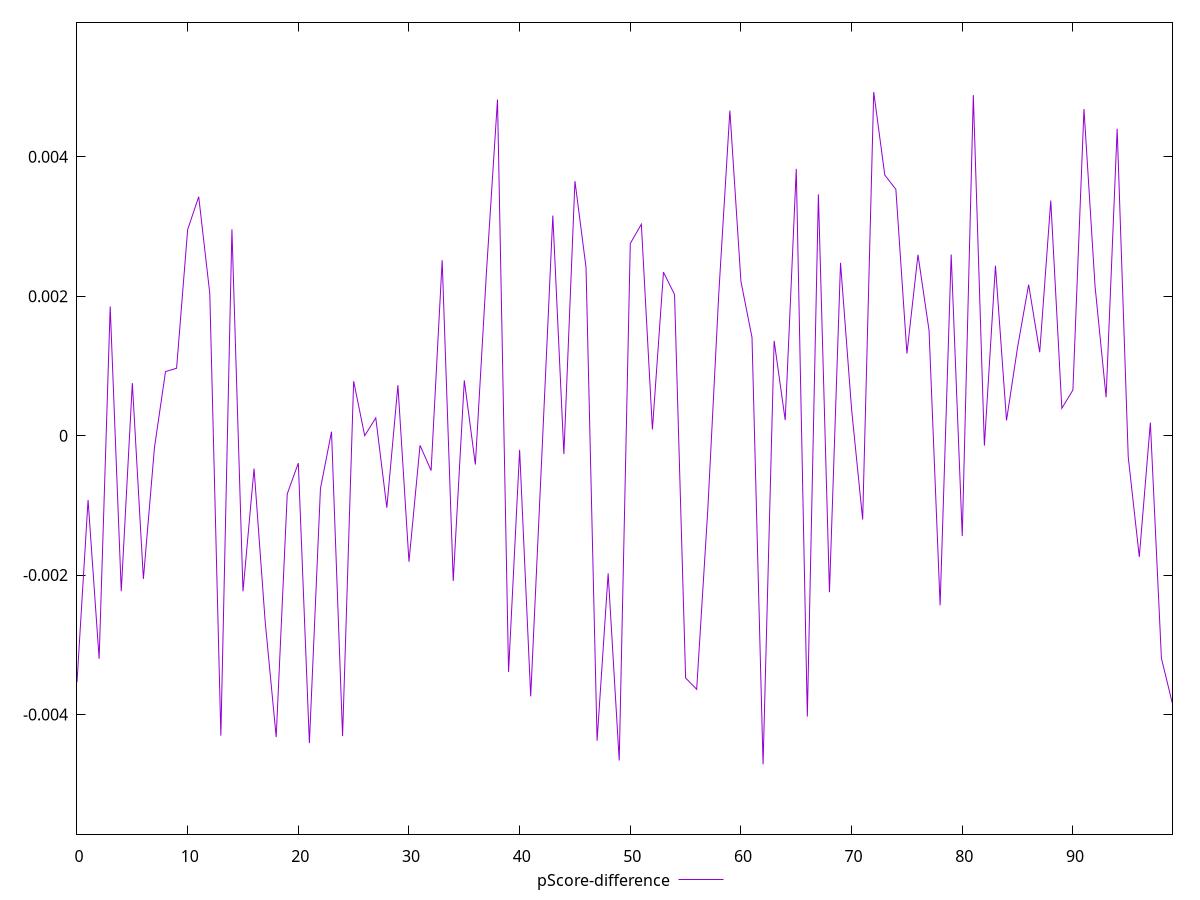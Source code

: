 reset

$pScoreDifference <<EOF
0 -0.003535443289788498
1 -0.0009222494210926468
2 -0.003200447130497608
3 0.0018530372315506138
4 -0.002231124758548808
5 0.0007546200630936806
6 -0.0020544390888594943
7 -0.00017011141959510923
8 0.0009203399820338909
9 0.0009670424999759231
10 0.0029572246806868208
11 0.003427445894358172
12 0.002040695321666064
13 -0.004303282488095528
14 0.002960088512043546
15 -0.002233502905420126
16 -0.0004717255959938438
17 -0.0026560849298518097
18 -0.004322462807082039
19 -0.0008353149206626886
20 -0.0003932652648395152
21 -0.0044103320126949175
22 -0.0007592478981293116
23 0.00005687198023152096
24 -0.004309607405043825
25 0.0007817538353757092
26 -2.6189459201297893e-7
27 0.00025535291307487995
28 -0.0010333657934369356
29 0.0007240699919568439
30 -0.0018072471621124464
31 -0.00013831675596631676
32 -0.000500162556463013
33 0.002516543322961251
34 -0.002084288199796336
35 0.0007932034777655694
36 -0.0004135960843111297
37 0.002340336476168048
38 0.00482195866246693
39 -0.0033881750018787127
40 -0.00020328107321154754
41 -0.003739437382296429
42 -0.00030976863633402907
43 0.0031571225202917663
44 -0.00026414727795620596
45 0.0036516526063270494
46 0.002413606322650086
47 -0.004375460652622509
48 -0.0019750449169859685
49 -0.004659792145701891
50 0.0027565391617704327
51 0.003033397718784858
52 0.00008989152879812501
53 0.0023453969549868114
54 0.0020248404693830047
55 -0.003475151557054579
56 -0.003638027473164107
57 -0.0010753172698536595
58 0.0020431037100521188
59 0.004663914881366749
60 0.0022118611270218747
61 0.0014098715047330401
62 -0.004715481438171354
63 0.0013606295572307081
64 0.00022342301239486329
65 0.00382705975375508
66 -0.004028434906470424
67 0.0034614473408780544
68 -0.002245309636559778
69 0.0024790983499588526
70 0.00037768362579115866
71 -0.001202139935168045
72 0.004929774480440852
73 0.00373867824277907
74 0.0035337728507565114
75 0.0011780726484875714
76 0.0025951720913073295
77 0.0015102664883970274
78 -0.002433706434106453
79 0.002598780594815331
80 -0.0014400771532264711
81 0.0048854099506951965
82 -0.0001432041352825708
83 0.0024378044646788943
84 0.00021865797733910952
85 0.0012690280499986217
86 0.002166241214634379
87 0.001196158485943899
88 0.003372524625315343
89 0.0003928484416562128
90 0.0006550979830424186
91 0.004686015231782248
92 0.002145450474215438
93 0.0005506739017013818
94 0.004402435061274135
95 -0.0003053031040929355
96 -0.0017389410266036576
97 0.00018762000895233832
98 -0.003194111407523348
99 -0.0038467303579665657
EOF

set key outside below
set xrange [0:99]
set yrange [-0.005715481438171354:0.005929774480440852]
set trange [-0.005715481438171354:0.005929774480440852]
set terminal svg size 640, 500 enhanced background rgb 'white'
set output "report/report_00029_2021-02-24T13-36-40.390Z/first-cpu-idle/samples/agenda/pScore-difference/values.svg"

plot $pScoreDifference title "pScore-difference" with line

reset
